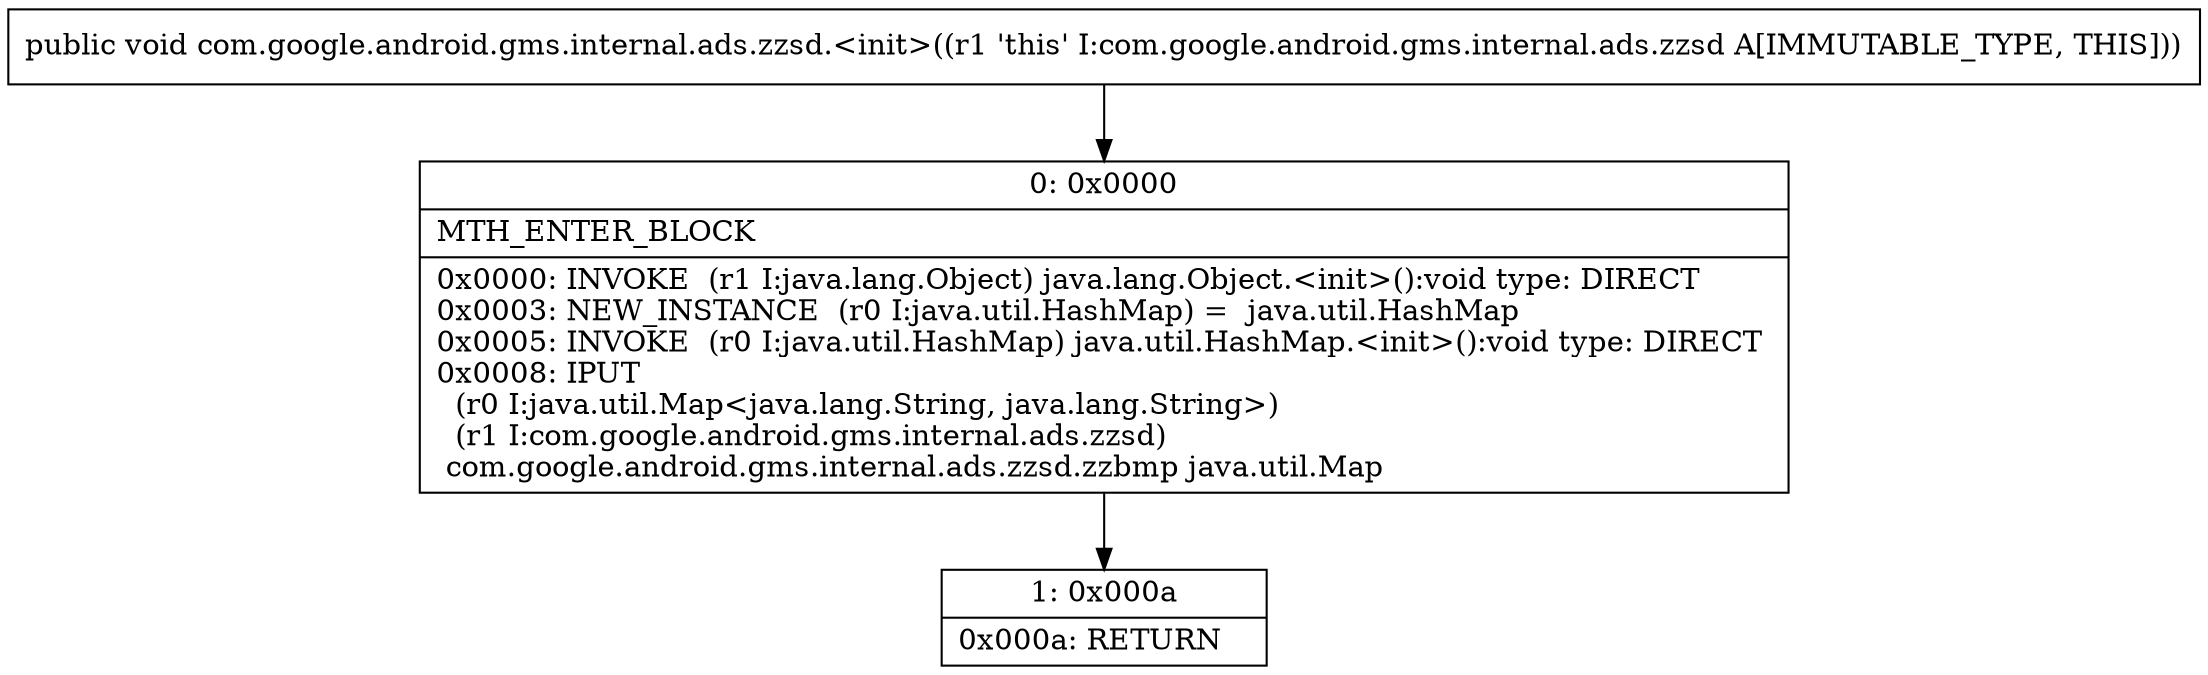 digraph "CFG forcom.google.android.gms.internal.ads.zzsd.\<init\>()V" {
Node_0 [shape=record,label="{0\:\ 0x0000|MTH_ENTER_BLOCK\l|0x0000: INVOKE  (r1 I:java.lang.Object) java.lang.Object.\<init\>():void type: DIRECT \l0x0003: NEW_INSTANCE  (r0 I:java.util.HashMap) =  java.util.HashMap \l0x0005: INVOKE  (r0 I:java.util.HashMap) java.util.HashMap.\<init\>():void type: DIRECT \l0x0008: IPUT  \l  (r0 I:java.util.Map\<java.lang.String, java.lang.String\>)\l  (r1 I:com.google.android.gms.internal.ads.zzsd)\l com.google.android.gms.internal.ads.zzsd.zzbmp java.util.Map \l}"];
Node_1 [shape=record,label="{1\:\ 0x000a|0x000a: RETURN   \l}"];
MethodNode[shape=record,label="{public void com.google.android.gms.internal.ads.zzsd.\<init\>((r1 'this' I:com.google.android.gms.internal.ads.zzsd A[IMMUTABLE_TYPE, THIS])) }"];
MethodNode -> Node_0;
Node_0 -> Node_1;
}


